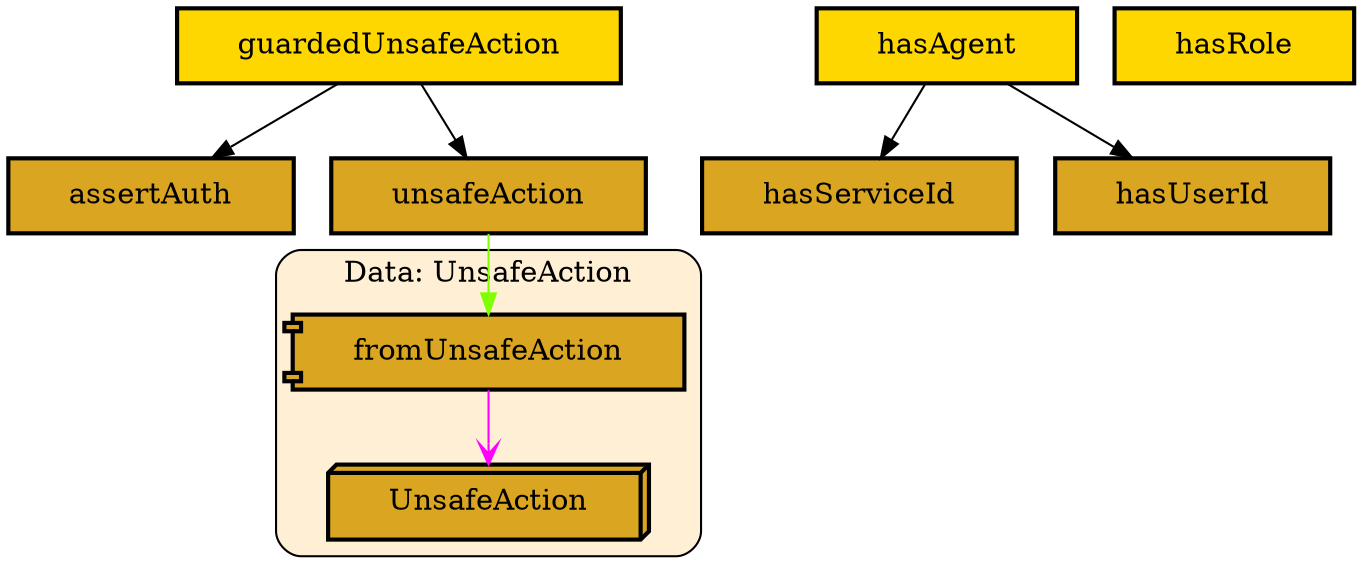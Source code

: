 digraph "Diagram of: Thentos.Action.SimpleAuth" {
    node [margin="0.4,0.1"
         ,style=filled];
    subgraph cluster_Data_UnsafeAction {
        graph [label="Data: UnsafeAction"
              ,style="filled,rounded"
              ,fillcolor=papayawhip];
        1 [label=UnsafeAction
          ,shape=box3d
          ,fillcolor=goldenrod
          ,style="filled,bold"];
        3 [label=fromUnsafeAction
          ,shape=component
          ,fillcolor=goldenrod
          ,style="filled,bold"];
    }
    2 [label=assertAuth
      ,shape=box
      ,fillcolor=goldenrod
      ,style="filled,bold"];
    4 [label=guardedUnsafeAction
      ,shape=box
      ,fillcolor=gold
      ,style="filled,bold"];
    5 [label=hasAgent
      ,shape=box
      ,fillcolor=gold
      ,style="filled,bold"];
    6 [label=hasRole
      ,shape=box
      ,fillcolor=gold
      ,style="filled,bold"];
    7 [label=hasServiceId
      ,shape=box
      ,fillcolor=goldenrod
      ,style="filled,bold"];
    8 [label=hasUserId
      ,shape=box
      ,fillcolor=goldenrod
      ,style="filled,bold"];
    9 [label=unsafeAction
      ,shape=box
      ,fillcolor=goldenrod
      ,style="filled,bold"];
    3 -> 1 [penwidth=1
           ,color=magenta
           ,arrowtail=odot
           ,arrowhead=vee];
    4 -> 2 [penwidth=1,color=black];
    4 -> 9 [penwidth=1,color=black];
    5 -> 7 [penwidth=1,color=black];
    5 -> 8 [penwidth=1,color=black];
    9 -> 3 [penwidth=1
           ,color=chartreuse];
}
